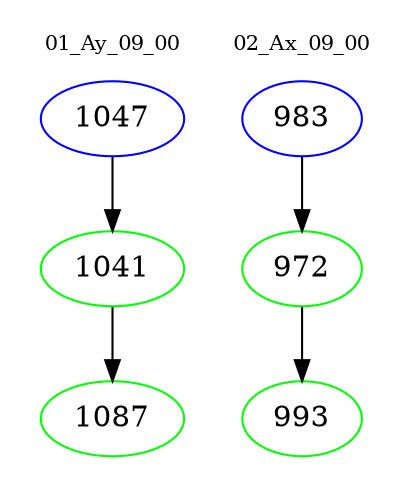 digraph{
subgraph cluster_0 {
color = white
label = "01_Ay_09_00";
fontsize=10;
T0_1047 [label="1047", color="blue"]
T0_1047 -> T0_1041 [color="black"]
T0_1041 [label="1041", color="green"]
T0_1041 -> T0_1087 [color="black"]
T0_1087 [label="1087", color="green"]
}
subgraph cluster_1 {
color = white
label = "02_Ax_09_00";
fontsize=10;
T1_983 [label="983", color="blue"]
T1_983 -> T1_972 [color="black"]
T1_972 [label="972", color="green"]
T1_972 -> T1_993 [color="black"]
T1_993 [label="993", color="green"]
}
}
